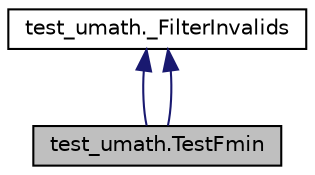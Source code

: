 digraph "test_umath.TestFmin"
{
 // LATEX_PDF_SIZE
  edge [fontname="Helvetica",fontsize="10",labelfontname="Helvetica",labelfontsize="10"];
  node [fontname="Helvetica",fontsize="10",shape=record];
  Node1 [label="test_umath.TestFmin",height=0.2,width=0.4,color="black", fillcolor="grey75", style="filled", fontcolor="black",tooltip=" "];
  Node2 -> Node1 [dir="back",color="midnightblue",fontsize="10",style="solid",fontname="Helvetica"];
  Node2 [label="test_umath._FilterInvalids",height=0.2,width=0.4,color="black", fillcolor="white", style="filled",URL="$classtest__umath_1_1__FilterInvalids.html",tooltip=" "];
  Node2 -> Node1 [dir="back",color="midnightblue",fontsize="10",style="solid",fontname="Helvetica"];
}

